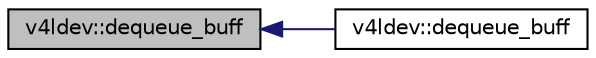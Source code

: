 digraph "v4ldev::dequeue_buff"
{
 // INTERACTIVE_SVG=YES
  edge [fontname="Helvetica",fontsize="10",labelfontname="Helvetica",labelfontsize="10"];
  node [fontname="Helvetica",fontsize="10",shape=record];
  rankdir="LR";
  Node6 [label="v4ldev::dequeue_buff",height=0.2,width=0.4,color="black", fillcolor="grey75", style="filled", fontcolor="black"];
  Node6 -> Node7 [dir="back",color="midnightblue",fontsize="10",style="solid"];
  Node7 [label="v4ldev::dequeue_buff",height=0.2,width=0.4,color="black", fillcolor="white", style="filled",URL="$classv4ldev.html#a699e44c1d314c6a77ad9afc4b6a89078"];
}
